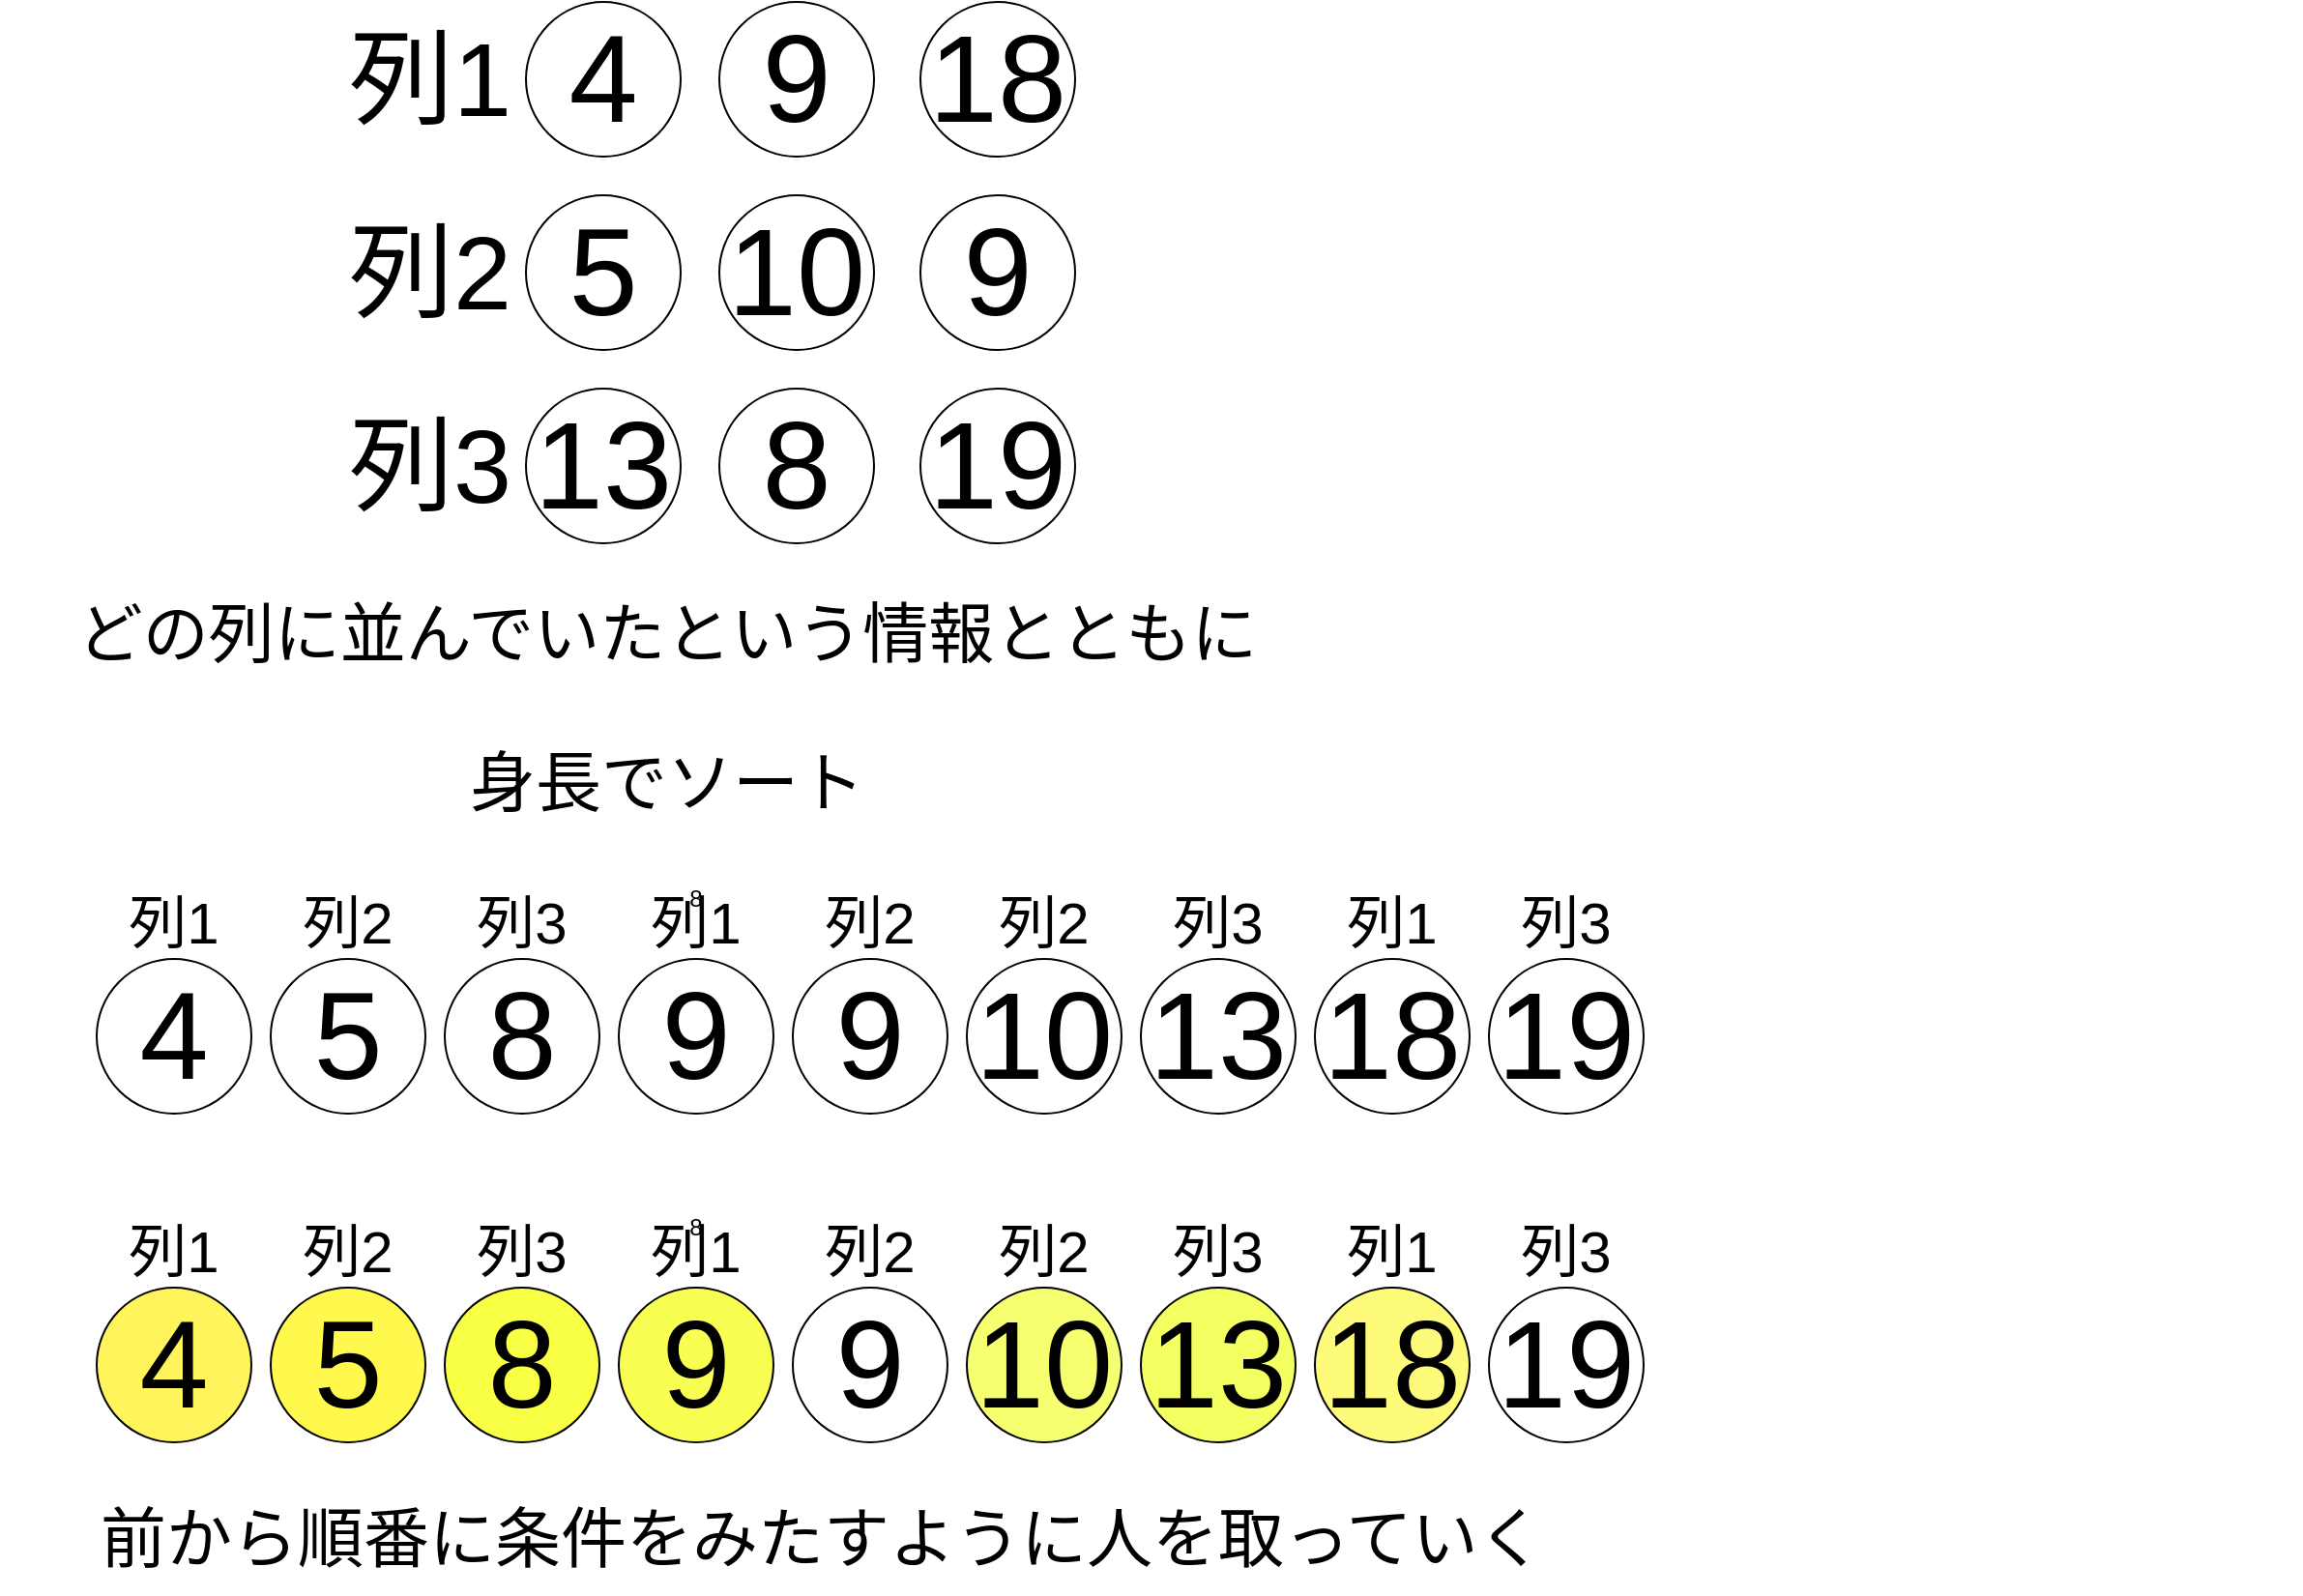 <mxfile version="15.4.0" type="device"><diagram id="dEVAyaA3SfS247l759cv" name="ページ1"><mxGraphModel dx="1302" dy="1327" grid="1" gridSize="10" guides="1" tooltips="1" connect="1" arrows="1" fold="1" page="1" pageScale="1" pageWidth="827" pageHeight="1169" math="0" shadow="0"><root><mxCell id="0"/><mxCell id="1" parent="0"/><mxCell id="_VJG82C28aZbsATGN6Yb-3" value="4" style="ellipse;whiteSpace=wrap;html=1;aspect=fixed;fontSize=64;" vertex="1" parent="1"><mxGeometry x="322" y="120" width="80" height="80" as="geometry"/></mxCell><mxCell id="_VJG82C28aZbsATGN6Yb-4" value="&lt;font style=&quot;font-size: 54px&quot;&gt;列1&lt;/font&gt;" style="text;html=1;align=center;verticalAlign=middle;resizable=0;points=[];autosize=1;strokeColor=none;fillColor=none;" vertex="1" parent="1"><mxGeometry x="222" y="145" width="100" height="30" as="geometry"/></mxCell><mxCell id="_VJG82C28aZbsATGN6Yb-5" value="9" style="ellipse;whiteSpace=wrap;html=1;aspect=fixed;fontSize=64;" vertex="1" parent="1"><mxGeometry x="422" y="120" width="80" height="80" as="geometry"/></mxCell><mxCell id="_VJG82C28aZbsATGN6Yb-6" value="18" style="ellipse;whiteSpace=wrap;html=1;aspect=fixed;fontSize=64;" vertex="1" parent="1"><mxGeometry x="526" y="120" width="80" height="80" as="geometry"/></mxCell><mxCell id="_VJG82C28aZbsATGN6Yb-7" value="5" style="ellipse;whiteSpace=wrap;html=1;aspect=fixed;fontSize=64;" vertex="1" parent="1"><mxGeometry x="322" y="220" width="80" height="80" as="geometry"/></mxCell><mxCell id="_VJG82C28aZbsATGN6Yb-8" value="&lt;font style=&quot;font-size: 54px&quot;&gt;列2&lt;/font&gt;" style="text;html=1;align=center;verticalAlign=middle;resizable=0;points=[];autosize=1;strokeColor=none;fillColor=none;" vertex="1" parent="1"><mxGeometry x="222" y="245" width="100" height="30" as="geometry"/></mxCell><mxCell id="_VJG82C28aZbsATGN6Yb-9" value="10" style="ellipse;whiteSpace=wrap;html=1;aspect=fixed;fontSize=64;" vertex="1" parent="1"><mxGeometry x="422" y="220" width="80" height="80" as="geometry"/></mxCell><mxCell id="_VJG82C28aZbsATGN6Yb-10" value="9" style="ellipse;whiteSpace=wrap;html=1;aspect=fixed;fontSize=64;" vertex="1" parent="1"><mxGeometry x="526" y="220" width="80" height="80" as="geometry"/></mxCell><mxCell id="_VJG82C28aZbsATGN6Yb-11" value="13" style="ellipse;whiteSpace=wrap;html=1;aspect=fixed;fontSize=64;" vertex="1" parent="1"><mxGeometry x="322" y="320" width="80" height="80" as="geometry"/></mxCell><mxCell id="_VJG82C28aZbsATGN6Yb-12" value="&lt;font style=&quot;font-size: 54px&quot;&gt;列3&lt;/font&gt;" style="text;html=1;align=center;verticalAlign=middle;resizable=0;points=[];autosize=1;strokeColor=none;fillColor=none;" vertex="1" parent="1"><mxGeometry x="222" y="345" width="100" height="30" as="geometry"/></mxCell><mxCell id="_VJG82C28aZbsATGN6Yb-13" value="8" style="ellipse;whiteSpace=wrap;html=1;aspect=fixed;fontSize=64;" vertex="1" parent="1"><mxGeometry x="422" y="320" width="80" height="80" as="geometry"/></mxCell><mxCell id="_VJG82C28aZbsATGN6Yb-14" value="19" style="ellipse;whiteSpace=wrap;html=1;aspect=fixed;fontSize=64;" vertex="1" parent="1"><mxGeometry x="526" y="320" width="80" height="80" as="geometry"/></mxCell><mxCell id="_VJG82C28aZbsATGN6Yb-15" value="&lt;font style=&quot;font-size: 34px ; line-height: 40%&quot;&gt;どの列に並んでいたという情報とともに&lt;br&gt;身長でソート&lt;/font&gt;" style="text;html=1;strokeColor=none;fillColor=none;align=center;verticalAlign=middle;whiteSpace=wrap;rounded=0;fontSize=64;" vertex="1" parent="1"><mxGeometry x="50" y="430" width="690" height="90" as="geometry"/></mxCell><mxCell id="_VJG82C28aZbsATGN6Yb-27" value="" style="group" vertex="1" connectable="0" parent="1"><mxGeometry x="100" y="570" width="80" height="125" as="geometry"/></mxCell><mxCell id="_VJG82C28aZbsATGN6Yb-17" value="4" style="ellipse;whiteSpace=wrap;html=1;aspect=fixed;fontSize=64;" vertex="1" parent="_VJG82C28aZbsATGN6Yb-27"><mxGeometry y="45" width="80" height="80" as="geometry"/></mxCell><mxCell id="_VJG82C28aZbsATGN6Yb-26" value="&lt;font style=&quot;font-size: 30px&quot;&gt;列1&lt;/font&gt;" style="text;html=1;strokeColor=none;fillColor=none;align=center;verticalAlign=middle;whiteSpace=wrap;rounded=0;fontSize=64;" vertex="1" parent="_VJG82C28aZbsATGN6Yb-27"><mxGeometry x="10" width="60" height="30" as="geometry"/></mxCell><mxCell id="_VJG82C28aZbsATGN6Yb-28" value="" style="group" vertex="1" connectable="0" parent="1"><mxGeometry x="190" y="570" width="80" height="125" as="geometry"/></mxCell><mxCell id="_VJG82C28aZbsATGN6Yb-29" value="5" style="ellipse;whiteSpace=wrap;html=1;aspect=fixed;fontSize=64;" vertex="1" parent="_VJG82C28aZbsATGN6Yb-28"><mxGeometry y="45" width="80" height="80" as="geometry"/></mxCell><mxCell id="_VJG82C28aZbsATGN6Yb-30" value="&lt;font style=&quot;font-size: 30px&quot;&gt;列2&lt;/font&gt;" style="text;html=1;strokeColor=none;fillColor=none;align=center;verticalAlign=middle;whiteSpace=wrap;rounded=0;fontSize=64;" vertex="1" parent="_VJG82C28aZbsATGN6Yb-28"><mxGeometry x="10" width="60" height="30" as="geometry"/></mxCell><mxCell id="_VJG82C28aZbsATGN6Yb-31" value="" style="group" vertex="1" connectable="0" parent="1"><mxGeometry x="280" y="570" width="80" height="125" as="geometry"/></mxCell><mxCell id="_VJG82C28aZbsATGN6Yb-32" value="8" style="ellipse;whiteSpace=wrap;html=1;aspect=fixed;fontSize=64;" vertex="1" parent="_VJG82C28aZbsATGN6Yb-31"><mxGeometry y="45" width="80" height="80" as="geometry"/></mxCell><mxCell id="_VJG82C28aZbsATGN6Yb-33" value="&lt;font style=&quot;font-size: 30px&quot;&gt;列3&lt;/font&gt;" style="text;html=1;strokeColor=none;fillColor=none;align=center;verticalAlign=middle;whiteSpace=wrap;rounded=0;fontSize=64;" vertex="1" parent="_VJG82C28aZbsATGN6Yb-31"><mxGeometry x="10" width="60" height="30" as="geometry"/></mxCell><mxCell id="_VJG82C28aZbsATGN6Yb-34" value="8" style="group" vertex="1" connectable="0" parent="1"><mxGeometry x="370" y="570" width="80" height="125" as="geometry"/></mxCell><mxCell id="_VJG82C28aZbsATGN6Yb-35" value="9" style="ellipse;whiteSpace=wrap;html=1;aspect=fixed;fontSize=64;" vertex="1" parent="_VJG82C28aZbsATGN6Yb-34"><mxGeometry y="45" width="80" height="80" as="geometry"/></mxCell><mxCell id="_VJG82C28aZbsATGN6Yb-36" value="&lt;font style=&quot;font-size: 30px&quot;&gt;列1&lt;/font&gt;" style="text;html=1;strokeColor=none;fillColor=none;align=center;verticalAlign=middle;whiteSpace=wrap;rounded=0;fontSize=64;" vertex="1" parent="_VJG82C28aZbsATGN6Yb-34"><mxGeometry x="10" width="60" height="30" as="geometry"/></mxCell><mxCell id="_VJG82C28aZbsATGN6Yb-37" value="" style="group" vertex="1" connectable="0" parent="1"><mxGeometry x="460" y="570" width="80" height="125" as="geometry"/></mxCell><mxCell id="_VJG82C28aZbsATGN6Yb-38" value="9" style="ellipse;whiteSpace=wrap;html=1;aspect=fixed;fontSize=64;" vertex="1" parent="_VJG82C28aZbsATGN6Yb-37"><mxGeometry y="45" width="80" height="80" as="geometry"/></mxCell><mxCell id="_VJG82C28aZbsATGN6Yb-39" value="&lt;font style=&quot;font-size: 30px&quot;&gt;列2&lt;/font&gt;" style="text;html=1;strokeColor=none;fillColor=none;align=center;verticalAlign=middle;whiteSpace=wrap;rounded=0;fontSize=64;" vertex="1" parent="_VJG82C28aZbsATGN6Yb-37"><mxGeometry x="10" width="60" height="30" as="geometry"/></mxCell><mxCell id="_VJG82C28aZbsATGN6Yb-40" value="" style="group" vertex="1" connectable="0" parent="1"><mxGeometry x="550" y="570" width="80" height="125" as="geometry"/></mxCell><mxCell id="_VJG82C28aZbsATGN6Yb-41" value="10" style="ellipse;whiteSpace=wrap;html=1;aspect=fixed;fontSize=64;" vertex="1" parent="_VJG82C28aZbsATGN6Yb-40"><mxGeometry y="45" width="80" height="80" as="geometry"/></mxCell><mxCell id="_VJG82C28aZbsATGN6Yb-42" value="&lt;font style=&quot;font-size: 30px&quot;&gt;列2&lt;/font&gt;" style="text;html=1;strokeColor=none;fillColor=none;align=center;verticalAlign=middle;whiteSpace=wrap;rounded=0;fontSize=64;" vertex="1" parent="_VJG82C28aZbsATGN6Yb-40"><mxGeometry x="10" width="60" height="30" as="geometry"/></mxCell><mxCell id="_VJG82C28aZbsATGN6Yb-43" value="" style="group" vertex="1" connectable="0" parent="1"><mxGeometry x="640" y="570" width="80" height="125" as="geometry"/></mxCell><mxCell id="_VJG82C28aZbsATGN6Yb-44" value="13" style="ellipse;whiteSpace=wrap;html=1;aspect=fixed;fontSize=64;" vertex="1" parent="_VJG82C28aZbsATGN6Yb-43"><mxGeometry y="45" width="80" height="80" as="geometry"/></mxCell><mxCell id="_VJG82C28aZbsATGN6Yb-45" value="&lt;font style=&quot;font-size: 30px&quot;&gt;列3&lt;/font&gt;" style="text;html=1;strokeColor=none;fillColor=none;align=center;verticalAlign=middle;whiteSpace=wrap;rounded=0;fontSize=64;" vertex="1" parent="_VJG82C28aZbsATGN6Yb-43"><mxGeometry x="10" width="60" height="30" as="geometry"/></mxCell><mxCell id="_VJG82C28aZbsATGN6Yb-46" value="" style="group" vertex="1" connectable="0" parent="1"><mxGeometry x="730" y="570" width="80" height="125" as="geometry"/></mxCell><mxCell id="_VJG82C28aZbsATGN6Yb-47" value="18" style="ellipse;whiteSpace=wrap;html=1;aspect=fixed;fontSize=64;" vertex="1" parent="_VJG82C28aZbsATGN6Yb-46"><mxGeometry y="45" width="80" height="80" as="geometry"/></mxCell><mxCell id="_VJG82C28aZbsATGN6Yb-48" value="&lt;font style=&quot;font-size: 30px&quot;&gt;列1&lt;/font&gt;" style="text;html=1;strokeColor=none;fillColor=none;align=center;verticalAlign=middle;whiteSpace=wrap;rounded=0;fontSize=64;" vertex="1" parent="_VJG82C28aZbsATGN6Yb-46"><mxGeometry x="10" width="60" height="30" as="geometry"/></mxCell><mxCell id="_VJG82C28aZbsATGN6Yb-49" value="" style="group" vertex="1" connectable="0" parent="1"><mxGeometry x="820" y="570" width="80" height="125" as="geometry"/></mxCell><mxCell id="_VJG82C28aZbsATGN6Yb-50" value="19" style="ellipse;whiteSpace=wrap;html=1;aspect=fixed;fontSize=64;" vertex="1" parent="_VJG82C28aZbsATGN6Yb-49"><mxGeometry y="45" width="80" height="80" as="geometry"/></mxCell><mxCell id="_VJG82C28aZbsATGN6Yb-51" value="&lt;font style=&quot;font-size: 30px&quot;&gt;列3&lt;/font&gt;" style="text;html=1;strokeColor=none;fillColor=none;align=center;verticalAlign=middle;whiteSpace=wrap;rounded=0;fontSize=64;" vertex="1" parent="_VJG82C28aZbsATGN6Yb-49"><mxGeometry x="10" width="60" height="30" as="geometry"/></mxCell><mxCell id="_VJG82C28aZbsATGN6Yb-79" value="" style="group;labelBackgroundColor=#E6FF6B;" vertex="1" connectable="0" parent="1"><mxGeometry x="100" y="740" width="80" height="125" as="geometry"/></mxCell><mxCell id="_VJG82C28aZbsATGN6Yb-80" value="4" style="ellipse;whiteSpace=wrap;html=1;aspect=fixed;fontSize=64;fillColor=#FFF45C;" vertex="1" parent="_VJG82C28aZbsATGN6Yb-79"><mxGeometry y="45" width="80" height="80" as="geometry"/></mxCell><mxCell id="_VJG82C28aZbsATGN6Yb-81" value="&lt;font style=&quot;font-size: 30px&quot;&gt;列1&lt;/font&gt;" style="text;html=1;strokeColor=none;fillColor=none;align=center;verticalAlign=middle;whiteSpace=wrap;rounded=0;fontSize=64;" vertex="1" parent="_VJG82C28aZbsATGN6Yb-79"><mxGeometry x="10" width="60" height="30" as="geometry"/></mxCell><mxCell id="_VJG82C28aZbsATGN6Yb-82" value="" style="group" vertex="1" connectable="0" parent="1"><mxGeometry x="190" y="740" width="80" height="125" as="geometry"/></mxCell><mxCell id="_VJG82C28aZbsATGN6Yb-83" value="5" style="ellipse;whiteSpace=wrap;html=1;aspect=fixed;fontSize=64;fillColor=#FFF94D;" vertex="1" parent="_VJG82C28aZbsATGN6Yb-82"><mxGeometry y="45" width="80" height="80" as="geometry"/></mxCell><mxCell id="_VJG82C28aZbsATGN6Yb-84" value="&lt;font style=&quot;font-size: 30px&quot;&gt;列2&lt;/font&gt;" style="text;html=1;strokeColor=none;fillColor=none;align=center;verticalAlign=middle;whiteSpace=wrap;rounded=0;fontSize=64;" vertex="1" parent="_VJG82C28aZbsATGN6Yb-82"><mxGeometry x="10" width="60" height="30" as="geometry"/></mxCell><mxCell id="_VJG82C28aZbsATGN6Yb-85" value="" style="group" vertex="1" connectable="0" parent="1"><mxGeometry x="280" y="740" width="80" height="125" as="geometry"/></mxCell><mxCell id="_VJG82C28aZbsATGN6Yb-86" value="8" style="ellipse;whiteSpace=wrap;html=1;aspect=fixed;fontSize=64;fillColor=#F9FF45;" vertex="1" parent="_VJG82C28aZbsATGN6Yb-85"><mxGeometry y="45" width="80" height="80" as="geometry"/></mxCell><mxCell id="_VJG82C28aZbsATGN6Yb-87" value="&lt;font style=&quot;font-size: 30px&quot;&gt;列3&lt;/font&gt;" style="text;html=1;strokeColor=none;fillColor=none;align=center;verticalAlign=middle;whiteSpace=wrap;rounded=0;fontSize=64;" vertex="1" parent="_VJG82C28aZbsATGN6Yb-85"><mxGeometry x="10" width="60" height="30" as="geometry"/></mxCell><mxCell id="_VJG82C28aZbsATGN6Yb-88" value="8" style="group" vertex="1" connectable="0" parent="1"><mxGeometry x="370" y="740" width="80" height="125" as="geometry"/></mxCell><mxCell id="_VJG82C28aZbsATGN6Yb-89" value="9" style="ellipse;whiteSpace=wrap;html=1;aspect=fixed;fontSize=64;fillColor=#F9FF52;" vertex="1" parent="_VJG82C28aZbsATGN6Yb-88"><mxGeometry y="45" width="80" height="80" as="geometry"/></mxCell><mxCell id="_VJG82C28aZbsATGN6Yb-90" value="&lt;font style=&quot;font-size: 30px&quot;&gt;列1&lt;/font&gt;" style="text;html=1;strokeColor=none;fillColor=none;align=center;verticalAlign=middle;whiteSpace=wrap;rounded=0;fontSize=64;" vertex="1" parent="_VJG82C28aZbsATGN6Yb-88"><mxGeometry x="10" width="60" height="30" as="geometry"/></mxCell><mxCell id="_VJG82C28aZbsATGN6Yb-91" value="" style="group" vertex="1" connectable="0" parent="1"><mxGeometry x="460" y="740" width="80" height="125" as="geometry"/></mxCell><mxCell id="_VJG82C28aZbsATGN6Yb-92" value="9" style="ellipse;whiteSpace=wrap;html=1;aspect=fixed;fontSize=64;" vertex="1" parent="_VJG82C28aZbsATGN6Yb-91"><mxGeometry y="45" width="80" height="80" as="geometry"/></mxCell><mxCell id="_VJG82C28aZbsATGN6Yb-93" value="&lt;font style=&quot;font-size: 30px&quot;&gt;列2&lt;/font&gt;" style="text;html=1;strokeColor=none;fillColor=none;align=center;verticalAlign=middle;whiteSpace=wrap;rounded=0;fontSize=64;" vertex="1" parent="_VJG82C28aZbsATGN6Yb-91"><mxGeometry x="10" width="60" height="30" as="geometry"/></mxCell><mxCell id="_VJG82C28aZbsATGN6Yb-94" value="" style="group" vertex="1" connectable="0" parent="1"><mxGeometry x="550" y="740" width="80" height="125" as="geometry"/></mxCell><mxCell id="_VJG82C28aZbsATGN6Yb-95" value="10" style="ellipse;whiteSpace=wrap;html=1;aspect=fixed;fontSize=64;fillColor=#F5FF70;" vertex="1" parent="_VJG82C28aZbsATGN6Yb-94"><mxGeometry y="45" width="80" height="80" as="geometry"/></mxCell><mxCell id="_VJG82C28aZbsATGN6Yb-96" value="&lt;font style=&quot;font-size: 30px&quot;&gt;列2&lt;/font&gt;" style="text;html=1;strokeColor=none;fillColor=none;align=center;verticalAlign=middle;whiteSpace=wrap;rounded=0;fontSize=64;" vertex="1" parent="_VJG82C28aZbsATGN6Yb-94"><mxGeometry x="10" width="60" height="30" as="geometry"/></mxCell><mxCell id="_VJG82C28aZbsATGN6Yb-97" value="" style="group" vertex="1" connectable="0" parent="1"><mxGeometry x="640" y="740" width="80" height="125" as="geometry"/></mxCell><mxCell id="_VJG82C28aZbsATGN6Yb-98" value="13" style="ellipse;whiteSpace=wrap;html=1;aspect=fixed;fontSize=64;fillColor=#F4FF61;" vertex="1" parent="_VJG82C28aZbsATGN6Yb-97"><mxGeometry y="45" width="80" height="80" as="geometry"/></mxCell><mxCell id="_VJG82C28aZbsATGN6Yb-99" value="&lt;font style=&quot;font-size: 30px&quot;&gt;列3&lt;/font&gt;" style="text;html=1;strokeColor=none;fillColor=none;align=center;verticalAlign=middle;whiteSpace=wrap;rounded=0;fontSize=64;" vertex="1" parent="_VJG82C28aZbsATGN6Yb-97"><mxGeometry x="10" width="60" height="30" as="geometry"/></mxCell><mxCell id="_VJG82C28aZbsATGN6Yb-100" value="" style="group" vertex="1" connectable="0" parent="1"><mxGeometry x="730" y="740" width="80" height="125" as="geometry"/></mxCell><mxCell id="_VJG82C28aZbsATGN6Yb-101" value="18" style="ellipse;whiteSpace=wrap;html=1;aspect=fixed;fontSize=64;fillColor=#FFFB7A;" vertex="1" parent="_VJG82C28aZbsATGN6Yb-100"><mxGeometry y="45" width="80" height="80" as="geometry"/></mxCell><mxCell id="_VJG82C28aZbsATGN6Yb-102" value="&lt;font style=&quot;font-size: 30px&quot;&gt;列1&lt;/font&gt;" style="text;html=1;strokeColor=none;fillColor=none;align=center;verticalAlign=middle;whiteSpace=wrap;rounded=0;fontSize=64;" vertex="1" parent="_VJG82C28aZbsATGN6Yb-100"><mxGeometry x="10" width="60" height="30" as="geometry"/></mxCell><mxCell id="_VJG82C28aZbsATGN6Yb-103" value="" style="group" vertex="1" connectable="0" parent="1"><mxGeometry x="820" y="740" width="80" height="125" as="geometry"/></mxCell><mxCell id="_VJG82C28aZbsATGN6Yb-104" value="19" style="ellipse;whiteSpace=wrap;html=1;aspect=fixed;fontSize=64;" vertex="1" parent="_VJG82C28aZbsATGN6Yb-103"><mxGeometry y="45" width="80" height="80" as="geometry"/></mxCell><mxCell id="_VJG82C28aZbsATGN6Yb-105" value="&lt;font style=&quot;font-size: 30px&quot;&gt;列3&lt;/font&gt;" style="text;html=1;strokeColor=none;fillColor=none;align=center;verticalAlign=middle;whiteSpace=wrap;rounded=0;fontSize=64;" vertex="1" parent="_VJG82C28aZbsATGN6Yb-103"><mxGeometry x="10" width="60" height="30" as="geometry"/></mxCell><mxCell id="_VJG82C28aZbsATGN6Yb-106" value="&lt;font style=&quot;font-size: 34px&quot;&gt;前から順番に条件をみたすように人を取っていく&lt;/font&gt;" style="text;html=1;strokeColor=none;fillColor=none;align=left;verticalAlign=middle;whiteSpace=wrap;rounded=0;fontSize=64;" vertex="1" parent="1"><mxGeometry x="100" y="890" width="1140" height="30" as="geometry"/></mxCell></root></mxGraphModel></diagram></mxfile>
